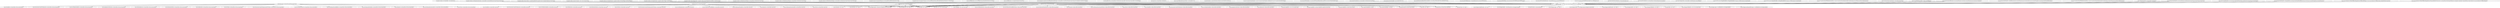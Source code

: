 digraph "Call_Graph" {
    "<simple.logic.Logic: void <init>(int,java.lang.String,java.util.List,java.lang.String)>"
    "<java.util.logging.Logger: void <clinit>()>"
    "<simple.logic.Logic: void <init>(int,java.lang.String,java.util.List,java.lang.String)>"->"<java.util.logging.Logger: void <clinit>()>";
    "<java.util.logging.Logger: java.util.logging.Logger getLogger(java.lang.String)>"
    "<simple.logic.Logic: void <init>(int,java.lang.String,java.util.List,java.lang.String)>"->"<java.util.logging.Logger: java.util.logging.Logger getLogger(java.lang.String)>";
    "<java.lang.Object: void <clinit>()>"
    "<simple.logic.Logic: void <init>(int,java.lang.String,java.util.List,java.lang.String)>"->"<java.lang.Object: void <clinit>()>";
    "<java.util.logging.SimpleFormatter: void <clinit>()>"
    "<simple.logic.Logic: void <init>(int,java.lang.String,java.util.List,java.lang.String)>"->"<java.util.logging.SimpleFormatter: void <clinit>()>";
    "<simple.logic.Logic: void <init>(int,java.lang.String,java.util.List,java.lang.String)>"->"<java.lang.Object: void <clinit>()>";
    "<java.util.logging.Handler: void <clinit>()>"
    "<simple.logic.Logic: void <init>(int,java.lang.String,java.util.List,java.lang.String)>"->"<java.util.logging.Handler: void <clinit>()>";
    "<java.util.logging.FileHandler: void <clinit>()>"
    "<simple.logic.Logic: void <init>(int,java.lang.String,java.util.List,java.lang.String)>"->"<java.util.logging.FileHandler: void <clinit>()>";
    "<simple.logic.Logic: void <init>(int,java.lang.String,java.util.List,java.lang.String)>"->"<java.lang.Object: void <clinit>()>";
    "<simple.logic.Logic: java.lang.String create()>"
    "<java.util.ArrayList: void <clinit>()>"
    "<simple.logic.Logic: java.lang.String create()>"->"<java.util.ArrayList: void <clinit>()>";
    "<simple.logic.Logic: java.lang.String create()>"->"<java.lang.Object: void <clinit>()>";
    "<java.util.logging.Level: void <clinit>()>"
    "<simple.logic.Logic: java.lang.String create()>"->"<java.util.logging.Level: void <clinit>()>";
    "<simple.logic.Logic: java.lang.String create()>"->"<java.lang.Object: void <clinit>()>";
    "<simple.logic.Logic: java.lang.String create()>"->"<java.util.logging.Level: void <clinit>()>";
    "<simple.logic.Logic: java.lang.String create()>"->"<java.lang.Object: void <clinit>()>";
    "<simple.logic.Logic: java.lang.String read()>"
    "<java.io.File: void <clinit>()>"
    "<simple.logic.Logic: java.lang.String read()>"->"<java.io.File: void <clinit>()>";
    "<java.lang.String: java.lang.String valueOf(char)>"
    "<simple.logic.Logic: java.lang.String read()>"->"<java.lang.String: java.lang.String valueOf(char)>";
    "<simple.logic.Logic: java.lang.String read()>"->"<java.lang.String: java.lang.String valueOf(char)>";
    "<simple.logic.Logic: java.lang.String read()>"->"<java.lang.Object: void <clinit>()>";
    "<simple.logic.Logic: java.lang.String read()>"->"<java.util.logging.Level: void <clinit>()>";
    "<simple.logic.Logic: java.lang.String read()>"->"<java.lang.Object: void <clinit>()>";
    "<simple.logic.Logic: java.lang.String read()>"->"<java.util.logging.Level: void <clinit>()>";
    "<simple.logic.Logic: java.lang.String read()>"->"<java.lang.Object: void <clinit>()>";
    "<simple.logic.Logic: java.lang.String read()>"->"<java.util.logging.Level: void <clinit>()>";
    "<simple.logic.Logic: java.lang.String read()>"->"<java.lang.Object: void <clinit>()>";
    "<java.lang.String: void <clinit>()>"
    "<simple.logic.Logic: java.lang.String read()>"->"<java.lang.String: void <clinit>()>";
    "<simple.logic.Logic: java.lang.String read()>"->"<java.lang.Object: void <clinit>()>";
    "<simple.logic.Logic: java.lang.String read()>"->"<java.lang.Object: void <clinit>()>";
    "<simple.logic.Logic: java.lang.String read()>"->"<java.util.logging.Level: void <clinit>()>";
    "<simple.logic.Logic: java.lang.String read()>"->"<java.lang.Object: void <clinit>()>";
    "<simple.logic.Logic: java.lang.String read()>"->"<java.lang.String: void <clinit>()>";
    "<simple.logic.Logic: java.lang.String read()>"->"<java.lang.Object: void <clinit>()>";
    "<simple.logic.Logic: java.lang.String read()>"->"<java.lang.Object: void <clinit>()>";
    "<simple.logic.Logic: java.lang.String update(java.lang.String)>"
    "<simple.logic.Logic: java.lang.String update(java.lang.String)>"->"<java.util.logging.Level: void <clinit>()>";
    "<simple.logic.Logic: java.lang.String update(java.lang.String)>"->"<java.lang.Object: void <clinit>()>";
    "<simple.logic.Logic: java.lang.String delete()>"
    "<simple.logic.Logic: java.lang.String delete()>"->"<java.util.logging.Level: void <clinit>()>";
    "<simple.logic.Logic: java.lang.String delete()>"->"<java.lang.Object: void <clinit>()>";
    "<org.apache.catalina.core.StandardHost: void startInternal()>"
    "<org.apache.catalina.core.StandardHost: void startInternal()>"->"<simple.logic.Logic: void <init>(int,java.lang.String,java.util.List,java.lang.String)>";
    "<org.apache.catalina.core.NamingContextListener: java.lang.Object constructEnvEntry(java.lang.String,java.lang.String)>"
    "<org.apache.catalina.core.NamingContextListener: java.lang.Object constructEnvEntry(java.lang.String,java.lang.String)>"->"<simple.logic.Logic: void <init>(int,java.lang.String,java.util.List,java.lang.String)>";
    "<org.apache.catalina.core.NamingContextListener: java.lang.Object constructEnvEntry(java.lang.String,java.lang.String)>"->"<simple.logic.Logic: void <init>(int,java.lang.String,java.util.List,java.lang.String)>";
    "<org.apache.catalina.startup.Catalina: void addClusterRuleSet(org.apache.tomcat.util.digester.Digester,java.lang.String)>"
    "<org.apache.catalina.startup.Catalina: void addClusterRuleSet(org.apache.tomcat.util.digester.Digester,java.lang.String)>"->"<simple.logic.Logic: void <init>(int,java.lang.String,java.util.List,java.lang.String)>";
    "<org.apache.catalina.connector.Connector: void <init>(java.lang.String)>"
    "<org.apache.catalina.connector.Connector: void <init>(java.lang.String)>"->"<simple.logic.Logic: void <init>(int,java.lang.String,java.util.List,java.lang.String)>";
    "<org.apache.catalina.core.StandardContext: org.apache.catalina.util.CharsetMapper getCharsetMapper()>"
    "<org.apache.catalina.core.StandardContext: org.apache.catalina.util.CharsetMapper getCharsetMapper()>"->"<simple.logic.Logic: void <init>(int,java.lang.String,java.util.List,java.lang.String)>";
    "<org.apache.catalina.core.StandardContext: org.apache.catalina.Wrapper createWrapper()>"
    "<org.apache.catalina.core.StandardContext: org.apache.catalina.Wrapper createWrapper()>"->"<simple.logic.Logic: void <init>(int,java.lang.String,java.util.List,java.lang.String)>";
    "<org.apache.catalina.core.StandardContext: org.apache.catalina.Wrapper createWrapper()>"->"<simple.logic.Logic: void <init>(int,java.lang.String,java.util.List,java.lang.String)>";
    "<org.apache.catalina.core.StandardContext: org.apache.catalina.Wrapper createWrapper()>"->"<simple.logic.Logic: void <init>(int,java.lang.String,java.util.List,java.lang.String)>";
    "<org.apache.catalina.loader.WebappLoader: org.apache.catalina.loader.WebappClassLoaderBase createClassLoader()>"
    "<org.apache.catalina.loader.WebappLoader: org.apache.catalina.loader.WebappClassLoaderBase createClassLoader()>"->"<simple.logic.Logic: void <init>(int,java.lang.String,java.util.List,java.lang.String)>";
    "<org.apache.catalina.core.DefaultInstanceManager: java.lang.Object newInstance(java.lang.Class)>"
    "<org.apache.catalina.core.DefaultInstanceManager: java.lang.Object newInstance(java.lang.Class)>"->"<simple.logic.Logic: void <init>(int,java.lang.String,java.util.List,java.lang.String)>";
    "<org.apache.catalina.core.DefaultInstanceManager: java.lang.Object newInstance(java.lang.String)>"
    "<org.apache.catalina.core.DefaultInstanceManager: java.lang.Object newInstance(java.lang.String)>"->"<simple.logic.Logic: void <init>(int,java.lang.String,java.util.List,java.lang.String)>";
    "<org.apache.catalina.core.DefaultInstanceManager: java.lang.Object newInstance(java.lang.String,java.lang.ClassLoader)>"
    "<org.apache.catalina.core.DefaultInstanceManager: java.lang.Object newInstance(java.lang.String,java.lang.ClassLoader)>"->"<simple.logic.Logic: void <init>(int,java.lang.String,java.util.List,java.lang.String)>";
    "<org.apache.tomcat.util.compat.Jre9Compat: java.util.jar.JarFile jarFileNewInstance(java.io.File)>"
    "<org.apache.tomcat.util.compat.Jre9Compat: java.util.jar.JarFile jarFileNewInstance(java.io.File)>"->"<simple.logic.Logic: void <init>(int,java.lang.String,java.util.List,java.lang.String)>";
    "<org.apache.tomcat.util.compat.Jre7Compat: java.util.zip.GZIPOutputStream getFlushableGZipOutputStream(java.io.OutputStream)>"
    "<org.apache.tomcat.util.compat.Jre7Compat: java.util.zip.GZIPOutputStream getFlushableGZipOutputStream(java.io.OutputStream)>"->"<simple.logic.Logic: void <init>(int,java.lang.String,java.util.List,java.lang.String)>";
    "<java.awt.AWTKeyStroke: java.awt.AWTKeyStroke getCachedStroke(char,int,int,boolean)>"
    "<java.awt.AWTKeyStroke: java.awt.AWTKeyStroke getCachedStroke(char,int,int,boolean)>"->"<simple.logic.Logic: void <init>(int,java.lang.String,java.util.List,java.lang.String)>";
    "<java.awt.AWTKeyStroke: void registerSubclass(java.lang.Class)>"
    "<java.awt.AWTKeyStroke: void registerSubclass(java.lang.Class)>"->"<simple.logic.Logic: void <init>(int,java.lang.String,java.util.List,java.lang.String)>";
    "<javax.management.openmbean.OpenMBeanAttributeInfoSupport: java.lang.Object convertFromString(java.lang.String,javax.management.openmbean.OpenType)>"
    "<javax.management.openmbean.OpenMBeanAttributeInfoSupport: java.lang.Object convertFromString(java.lang.String,javax.management.openmbean.OpenType)>"->"<simple.logic.Logic: void <init>(int,java.lang.String,java.util.List,java.lang.String)>";
    "<java.lang.reflect.Proxy: java.lang.Object newInstance(java.lang.reflect.Constructor,java.lang.reflect.InvocationHandler)>"
    "<java.lang.reflect.Proxy: java.lang.Object newInstance(java.lang.reflect.Constructor,java.lang.reflect.InvocationHandler)>"->"<simple.logic.Logic: void <init>(int,java.lang.String,java.util.List,java.lang.String)>";
    "<java.lang.Object: void <init>()>"
    "<simple.logic.Logic: void <init>(int,java.lang.String,java.util.List,java.lang.String)>"->"<java.lang.Object: void <init>()>";
    "<java.util.logging.FileHandler: void <init>(java.lang.String)>"
    "<simple.logic.Logic: void <init>(int,java.lang.String,java.util.List,java.lang.String)>"->"<java.util.logging.FileHandler: void <init>(java.lang.String)>";
    "<java.util.logging.Logger: void addHandler(java.util.logging.Handler)>"
    "<simple.logic.Logic: void <init>(int,java.lang.String,java.util.List,java.lang.String)>"->"<java.util.logging.Logger: void addHandler(java.util.logging.Handler)>";
    "<java.util.logging.LogManager$RootLogger: void addHandler(java.util.logging.Handler)>"
    "<simple.logic.Logic: void <init>(int,java.lang.String,java.util.List,java.lang.String)>"->"<java.util.logging.LogManager$RootLogger: void addHandler(java.util.logging.Handler)>";
    "<java.util.logging.SimpleFormatter: void <init>()>"
    "<simple.logic.Logic: void <init>(int,java.lang.String,java.util.List,java.lang.String)>"->"<java.util.logging.SimpleFormatter: void <init>()>";
    "<java.util.logging.Handler: void setFormatter(java.util.logging.Formatter)>"
    "<simple.logic.Logic: void <init>(int,java.lang.String,java.util.List,java.lang.String)>"->"<java.util.logging.Handler: void setFormatter(java.util.logging.Formatter)>";
    "<java.lang.Throwable: void printStackTrace()>"
    "<simple.logic.Logic: void <init>(int,java.lang.String,java.util.List,java.lang.String)>"->"<java.lang.Throwable: void printStackTrace()>";
    "<simple.logic.Logic: void <init>(int,java.lang.String,java.util.List,java.lang.String)>"->"<java.lang.Throwable: void printStackTrace()>";
    "<java.util.ArrayList: void <init>()>"
    "<simple.logic.Logic: java.lang.String create()>"->"<java.util.ArrayList: void <init>()>";
    "<java.util.logging.Logger: void log(java.util.logging.Level,java.lang.String)>"
    "<simple.logic.Logic: java.lang.String create()>"->"<java.util.logging.Logger: void log(java.util.logging.Level,java.lang.String)>";
    "<simple.logic.Logic: java.lang.String create()>"->"<java.util.logging.Logger: void log(java.util.logging.Level,java.lang.String)>";
    "<java.io.File: void <init>(java.lang.String)>"
    "<simple.logic.Logic: java.lang.String read()>"->"<java.io.File: void <init>(java.lang.String)>";
    "<java.io.FileReader: void <init>(java.io.File)>"
    "<simple.logic.Logic: java.lang.String read()>"->"<java.io.FileReader: void <init>(java.io.File)>";
    "<sun.awt.util.IdentityArrayList: boolean add(java.lang.Object)>"
    "<simple.logic.Logic: java.lang.String read()>"->"<sun.awt.util.IdentityArrayList: boolean add(java.lang.Object)>";
    "<java.util.Collections$UnmodifiableCollection: boolean add(java.lang.Object)>"
    "<simple.logic.Logic: java.lang.String read()>"->"<java.util.Collections$UnmodifiableCollection: boolean add(java.lang.Object)>";
    "<java.util.Collections$CheckedCollection: boolean add(java.lang.Object)>"
    "<simple.logic.Logic: java.lang.String read()>"->"<java.util.Collections$CheckedCollection: boolean add(java.lang.Object)>";
    "<java.util.ArrayList: boolean add(java.lang.Object)>"
    "<simple.logic.Logic: java.lang.String read()>"->"<java.util.ArrayList: boolean add(java.lang.Object)>";
    "<java.util.Collections$SynchronizedCollection: boolean add(java.lang.Object)>"
    "<simple.logic.Logic: java.lang.String read()>"->"<java.util.Collections$SynchronizedCollection: boolean add(java.lang.Object)>";
    "<java.util.Vector: boolean add(java.lang.Object)>"
    "<simple.logic.Logic: java.lang.String read()>"->"<java.util.Vector: boolean add(java.lang.Object)>";
    "<java.util.LinkedList: boolean add(java.lang.Object)>"
    "<simple.logic.Logic: java.lang.String read()>"->"<java.util.LinkedList: boolean add(java.lang.Object)>";
    "<java.util.concurrent.CopyOnWriteArrayList: boolean add(java.lang.Object)>"
    "<simple.logic.Logic: java.lang.String read()>"->"<java.util.concurrent.CopyOnWriteArrayList: boolean add(java.lang.Object)>";
    "<sun.awt.util.IdentityLinkedList: boolean add(java.lang.Object)>"
    "<simple.logic.Logic: java.lang.String read()>"->"<sun.awt.util.IdentityLinkedList: boolean add(java.lang.Object)>";
    "<javax.management.AttributeList: boolean add(java.lang.Object)>"
    "<simple.logic.Logic: java.lang.String read()>"->"<javax.management.AttributeList: boolean add(java.lang.Object)>";
    "<java.util.AbstractList: boolean add(java.lang.Object)>"
    "<simple.logic.Logic: java.lang.String read()>"->"<java.util.AbstractList: boolean add(java.lang.Object)>";
    "<java.lang.StringBuilder: void <init>(java.lang.String)>"
    "<simple.logic.Logic: java.lang.String read()>"->"<java.lang.StringBuilder: void <init>(java.lang.String)>";
    "<java.lang.StringBuilder: java.lang.StringBuilder append(java.lang.String)>"
    "<simple.logic.Logic: java.lang.String read()>"->"<java.lang.StringBuilder: java.lang.StringBuilder append(java.lang.String)>";
    "<simple.logic.Logic: java.lang.String read()>"->"<java.lang.StringBuilder: java.lang.StringBuilder append(java.lang.String)>";
    "<java.lang.StringBuilder: java.lang.String toString()>"
    "<simple.logic.Logic: java.lang.String read()>"->"<java.lang.StringBuilder: java.lang.String toString()>";
    "<simple.logic.Logic: java.lang.String read()>"->"<java.util.logging.Logger: void log(java.util.logging.Level,java.lang.String)>";
    "<java.io.InputStreamReader: int read()>"
    "<simple.logic.Logic: java.lang.String read()>"->"<java.io.InputStreamReader: int read()>";
    "<java.io.InputStreamReader: void close()>"
    "<simple.logic.Logic: java.lang.String read()>"->"<java.io.InputStreamReader: void close()>";
    "<java.lang.Throwable: java.lang.String toString()>"
    "<simple.logic.Logic: java.lang.String read()>"->"<java.lang.Throwable: java.lang.String toString()>";
    "<simple.logic.Logic: java.lang.String read()>"->"<java.util.logging.Logger: void log(java.util.logging.Level,java.lang.String)>";
    "<simple.logic.Logic: java.lang.String read()>"->"<java.lang.Throwable: java.lang.String toString()>";
    "<simple.logic.Logic: java.lang.String read()>"->"<java.util.logging.Logger: void log(java.util.logging.Level,java.lang.String)>";
    "<simple.logic.Logic: java.lang.String read()>"->"<java.util.logging.Logger: void log(java.util.logging.Level,java.lang.String)>";
    "<sun.awt.util.IdentityArrayList: java.lang.Object set(int,java.lang.Object)>"
    "<simple.logic.Logic: java.lang.String update(java.lang.String)>"->"<sun.awt.util.IdentityArrayList: java.lang.Object set(int,java.lang.Object)>";
    "<java.util.Collections$UnmodifiableList: java.lang.Object set(int,java.lang.Object)>"
    "<simple.logic.Logic: java.lang.String update(java.lang.String)>"->"<java.util.Collections$UnmodifiableList: java.lang.Object set(int,java.lang.Object)>";
    "<java.util.Collections$CheckedList: java.lang.Object set(int,java.lang.Object)>"
    "<simple.logic.Logic: java.lang.String update(java.lang.String)>"->"<java.util.Collections$CheckedList: java.lang.Object set(int,java.lang.Object)>";
    "<java.util.ArrayList: java.lang.Object set(int,java.lang.Object)>"
    "<simple.logic.Logic: java.lang.String update(java.lang.String)>"->"<java.util.ArrayList: java.lang.Object set(int,java.lang.Object)>";
    "<java.util.Collections$SynchronizedList: java.lang.Object set(int,java.lang.Object)>"
    "<simple.logic.Logic: java.lang.String update(java.lang.String)>"->"<java.util.Collections$SynchronizedList: java.lang.Object set(int,java.lang.Object)>";
    "<java.util.Vector: java.lang.Object set(int,java.lang.Object)>"
    "<simple.logic.Logic: java.lang.String update(java.lang.String)>"->"<java.util.Vector: java.lang.Object set(int,java.lang.Object)>";
    "<java.util.LinkedList: java.lang.Object set(int,java.lang.Object)>"
    "<simple.logic.Logic: java.lang.String update(java.lang.String)>"->"<java.util.LinkedList: java.lang.Object set(int,java.lang.Object)>";
    "<java.util.concurrent.CopyOnWriteArrayList: java.lang.Object set(int,java.lang.Object)>"
    "<simple.logic.Logic: java.lang.String update(java.lang.String)>"->"<java.util.concurrent.CopyOnWriteArrayList: java.lang.Object set(int,java.lang.Object)>";
    "<sun.awt.util.IdentityLinkedList: java.lang.Object set(int,java.lang.Object)>"
    "<simple.logic.Logic: java.lang.String update(java.lang.String)>"->"<sun.awt.util.IdentityLinkedList: java.lang.Object set(int,java.lang.Object)>";
    "<javax.management.AttributeList: java.lang.Object set(int,java.lang.Object)>"
    "<simple.logic.Logic: java.lang.String update(java.lang.String)>"->"<javax.management.AttributeList: java.lang.Object set(int,java.lang.Object)>";
    "<java.util.Arrays$ArrayList: java.lang.Object set(int,java.lang.Object)>"
    "<simple.logic.Logic: java.lang.String update(java.lang.String)>"->"<java.util.Arrays$ArrayList: java.lang.Object set(int,java.lang.Object)>";
    "<java.util.ArrayList$SubList: java.lang.Object set(int,java.lang.Object)>"
    "<simple.logic.Logic: java.lang.String update(java.lang.String)>"->"<java.util.ArrayList$SubList: java.lang.Object set(int,java.lang.Object)>";
    "<java.util.AbstractList: java.lang.Object set(int,java.lang.Object)>"
    "<simple.logic.Logic: java.lang.String update(java.lang.String)>"->"<java.util.AbstractList: java.lang.Object set(int,java.lang.Object)>";
    "<java.util.SubList: java.lang.Object set(int,java.lang.Object)>"
    "<simple.logic.Logic: java.lang.String update(java.lang.String)>"->"<java.util.SubList: java.lang.Object set(int,java.lang.Object)>";
    "<java.util.concurrent.CopyOnWriteArrayList$COWSubList: java.lang.Object set(int,java.lang.Object)>"
    "<simple.logic.Logic: java.lang.String update(java.lang.String)>"->"<java.util.concurrent.CopyOnWriteArrayList$COWSubList: java.lang.Object set(int,java.lang.Object)>";
    "<simple.logic.Logic: java.lang.String update(java.lang.String)>"->"<java.util.logging.Logger: void log(java.util.logging.Level,java.lang.String)>";
    "<sun.awt.util.IdentityArrayList: java.lang.Object remove(int)>"
    "<simple.logic.Logic: java.lang.String delete()>"->"<sun.awt.util.IdentityArrayList: java.lang.Object remove(int)>";
    "<java.util.Collections$UnmodifiableList: java.lang.Object remove(int)>"
    "<simple.logic.Logic: java.lang.String delete()>"->"<java.util.Collections$UnmodifiableList: java.lang.Object remove(int)>";
    "<java.util.Collections$CheckedList: java.lang.Object remove(int)>"
    "<simple.logic.Logic: java.lang.String delete()>"->"<java.util.Collections$CheckedList: java.lang.Object remove(int)>";
    "<java.util.ArrayList: java.lang.Object remove(int)>"
    "<simple.logic.Logic: java.lang.String delete()>"->"<java.util.ArrayList: java.lang.Object remove(int)>";
    "<java.util.Collections$SynchronizedList: java.lang.Object remove(int)>"
    "<simple.logic.Logic: java.lang.String delete()>"->"<java.util.Collections$SynchronizedList: java.lang.Object remove(int)>";
    "<java.util.Vector: java.lang.Object remove(int)>"
    "<simple.logic.Logic: java.lang.String delete()>"->"<java.util.Vector: java.lang.Object remove(int)>";
    "<java.util.LinkedList: java.lang.Object remove(int)>"
    "<simple.logic.Logic: java.lang.String delete()>"->"<java.util.LinkedList: java.lang.Object remove(int)>";
    "<java.util.concurrent.CopyOnWriteArrayList: java.lang.Object remove(int)>"
    "<simple.logic.Logic: java.lang.String delete()>"->"<java.util.concurrent.CopyOnWriteArrayList: java.lang.Object remove(int)>";
    "<sun.awt.util.IdentityLinkedList: java.lang.Object remove(int)>"
    "<simple.logic.Logic: java.lang.String delete()>"->"<sun.awt.util.IdentityLinkedList: java.lang.Object remove(int)>";
    "<java.util.AbstractList: java.lang.Object remove(int)>"
    "<simple.logic.Logic: java.lang.String delete()>"->"<java.util.AbstractList: java.lang.Object remove(int)>";
    "<java.util.ArrayList$SubList: java.lang.Object remove(int)>"
    "<simple.logic.Logic: java.lang.String delete()>"->"<java.util.ArrayList$SubList: java.lang.Object remove(int)>";
    "<java.util.SubList: java.lang.Object remove(int)>"
    "<simple.logic.Logic: java.lang.String delete()>"->"<java.util.SubList: java.lang.Object remove(int)>";
    "<java.util.concurrent.CopyOnWriteArrayList$COWSubList: java.lang.Object remove(int)>"
    "<simple.logic.Logic: java.lang.String delete()>"->"<java.util.concurrent.CopyOnWriteArrayList$COWSubList: java.lang.Object remove(int)>";
    "<simple.logic.Logic: java.lang.String delete()>"->"<java.util.logging.Logger: void log(java.util.logging.Level,java.lang.String)>";
    "<java.lang.Class: java.lang.Object newInstance()>"
    "<java.lang.Class: java.lang.Object newInstance()>"->"<simple.logic.Logic: void <init>(int,java.lang.String,java.util.List,java.lang.String)>";
    "<javax.swing.UIDefaults$ProxyLazyValue$1: java.lang.Object run()>"
    "<javax.swing.UIDefaults$ProxyLazyValue$1: java.lang.Object run()>"->"<simple.logic.Logic: void <init>(int,java.lang.String,java.util.List,java.lang.String)>";
    "<sun.font.FontScaler: sun.font.FontScaler getScaler(sun.font.Font2D,int,boolean,int)>"
    "<sun.font.FontScaler: sun.font.FontScaler getScaler(sun.font.Font2D,int,boolean,int)>"->"<simple.logic.Logic: void <init>(int,java.lang.String,java.util.List,java.lang.String)>";
    "<sun.net.www.protocol.http.Negotiator: sun.net.www.protocol.http.Negotiator getNegotiator(sun.net.www.protocol.http.HttpCallerInfo)>"
    "<sun.net.www.protocol.http.Negotiator: sun.net.www.protocol.http.Negotiator getNegotiator(sun.net.www.protocol.http.HttpCallerInfo)>"->"<simple.logic.Logic: void <init>(int,java.lang.String,java.util.List,java.lang.String)>";
    "<sun.security.x509.OtherName: sun.security.x509.GeneralNameInterface getGNI(sun.security.util.ObjectIdentifier,byte[])>"
    "<sun.security.x509.OtherName: sun.security.x509.GeneralNameInterface getGNI(sun.security.util.ObjectIdentifier,byte[])>"->"<simple.logic.Logic: void <init>(int,java.lang.String,java.util.List,java.lang.String)>";
    "<java.security.Provider$Service: java.lang.Object newInstance(java.lang.Object)>"
    "<java.security.Provider$Service: java.lang.Object newInstance(java.lang.Object)>"->"<simple.logic.Logic: void <init>(int,java.lang.String,java.util.List,java.lang.String)>";
    "<java.security.Provider$Service: java.lang.Object newInstance(java.lang.Object)>"->"<simple.logic.Logic: void <init>(int,java.lang.String,java.util.List,java.lang.String)>";
    "<sun.security.jca.ProviderConfig$2: java.security.Provider run()>"
    "<sun.security.jca.ProviderConfig$2: java.security.Provider run()>"->"<simple.logic.Logic: void <init>(int,java.lang.String,java.util.List,java.lang.String)>";
    "<java.nio.file.FileSystems$DefaultFileSystemHolder: java.nio.file.spi.FileSystemProvider getDefaultProvider()>"
    "<java.nio.file.FileSystems$DefaultFileSystemHolder: java.nio.file.spi.FileSystemProvider getDefaultProvider()>"->"<simple.logic.Logic: void <init>(int,java.lang.String,java.util.List,java.lang.String)>";
    "<sun.security.x509.CRLExtensions: void parseExtension(sun.security.x509.Extension)>"
    "<sun.security.x509.CRLExtensions: void parseExtension(sun.security.x509.Extension)>"->"<simple.logic.Logic: void <init>(int,java.lang.String,java.util.List,java.lang.String)>";
    "<sun.security.x509.X500Name: javax.security.auth.x500.X500Principal asX500Principal()>"
    "<sun.security.x509.X500Name: javax.security.auth.x500.X500Principal asX500Principal()>"->"<simple.logic.Logic: void <init>(int,java.lang.String,java.util.List,java.lang.String)>";
    "<sun.security.x509.CertificateExtensions: void parseExtension(sun.security.x509.Extension)>"
    "<sun.security.x509.CertificateExtensions: void parseExtension(sun.security.x509.Extension)>"->"<simple.logic.Logic: void <init>(int,java.lang.String,java.util.List,java.lang.String)>";
    "<sun.net.www.protocol.http.HttpURLConnection$6: java.io.IOException run()>"
    "<sun.net.www.protocol.http.HttpURLConnection$6: java.io.IOException run()>"->"<simple.logic.Logic: void <init>(int,java.lang.String,java.util.List,java.lang.String)>";
    "<java.lang.SystemClassLoaderAction: java.lang.ClassLoader run()>"
    "<java.lang.SystemClassLoaderAction: java.lang.ClassLoader run()>"->"<simple.logic.Logic: void <init>(int,java.lang.String,java.util.List,java.lang.String)>";
    "<java.security.Provider$Service: java.lang.Object newInstanceGeneric(java.lang.Object)>"
    "<java.security.Provider$Service: java.lang.Object newInstanceGeneric(java.lang.Object)>"->"<simple.logic.Logic: void <init>(int,java.lang.String,java.util.List,java.lang.String)>";
    "<java.security.Provider$Service: java.lang.Object newInstanceGeneric(java.lang.Object)>"->"<simple.logic.Logic: void <init>(int,java.lang.String,java.util.List,java.lang.String)>";
    "<sun.swing.SwingLazyValue: java.lang.Object createValue(javax.swing.UIDefaults)>"
    "<sun.swing.SwingLazyValue: java.lang.Object createValue(javax.swing.UIDefaults)>"->"<simple.logic.Logic: void <init>(int,java.lang.String,java.util.List,java.lang.String)>";
    "<sun.nio.ch.Util: java.nio.MappedByteBuffer newMappedByteBuffer(int,long,java.io.FileDescriptor,java.lang.Runnable)>"
    "<sun.nio.ch.Util: java.nio.MappedByteBuffer newMappedByteBuffer(int,long,java.io.FileDescriptor,java.lang.Runnable)>"->"<simple.logic.Logic: void <init>(int,java.lang.String,java.util.List,java.lang.String)>";
    "<sun.nio.ch.Util: java.nio.MappedByteBuffer newMappedByteBufferR(int,long,java.io.FileDescriptor,java.lang.Runnable)>"
    "<sun.nio.ch.Util: java.nio.MappedByteBuffer newMappedByteBufferR(int,long,java.io.FileDescriptor,java.lang.Runnable)>"->"<simple.logic.Logic: void <init>(int,java.lang.String,java.util.List,java.lang.String)>";
    "<sun.net.www.protocol.http.NTLMAuthenticationProxy: sun.net.www.protocol.http.AuthenticationInfo create(boolean,java.net.URL,java.net.PasswordAuthentication)>"
    "<sun.net.www.protocol.http.NTLMAuthenticationProxy: sun.net.www.protocol.http.AuthenticationInfo create(boolean,java.net.URL,java.net.PasswordAuthentication)>"->"<simple.logic.Logic: void <init>(int,java.lang.String,java.util.List,java.lang.String)>";
    "<javax.security.auth.login.LoginContext: void invoke(java.lang.String)>"
    "<javax.security.auth.login.LoginContext: void invoke(java.lang.String)>"->"<simple.logic.Logic: void <init>(int,java.lang.String,java.util.List,java.lang.String)>";
    "<javax.swing.JTable$GenericEditor: boolean stopCellEditing()>"
    "<javax.swing.JTable$GenericEditor: boolean stopCellEditing()>"->"<simple.logic.Logic: void <init>(int,java.lang.String,java.util.List,java.lang.String)>";
    "<java.security.UnresolvedPermission: java.security.Permission resolve(java.security.Permission,java.security.cert.Certificate[])>"
    "<java.security.UnresolvedPermission: java.security.Permission resolve(java.security.Permission,java.security.cert.Certificate[])>"->"<simple.logic.Logic: void <init>(int,java.lang.String,java.util.List,java.lang.String)>";
    "<java.security.UnresolvedPermission: java.security.Permission resolve(java.security.Permission,java.security.cert.Certificate[])>"->"<simple.logic.Logic: void <init>(int,java.lang.String,java.util.List,java.lang.String)>";
    "<java.security.UnresolvedPermission: java.security.Permission resolve(java.security.Permission,java.security.cert.Certificate[])>"->"<simple.logic.Logic: void <init>(int,java.lang.String,java.util.List,java.lang.String)>";
    "<java.security.UnresolvedPermission: java.security.Permission resolve(java.security.Permission,java.security.cert.Certificate[])>"->"<simple.logic.Logic: void <init>(int,java.lang.String,java.util.List,java.lang.String)>";
    "<java.security.UnresolvedPermission: java.security.Permission resolve(java.security.Permission,java.security.cert.Certificate[])>"->"<simple.logic.Logic: void <init>(int,java.lang.String,java.util.List,java.lang.String)>";
    "<java.security.UnresolvedPermission: java.security.Permission resolve(java.security.Permission,java.security.cert.Certificate[])>"->"<simple.logic.Logic: void <init>(int,java.lang.String,java.util.List,java.lang.String)>";
    "<sun.security.provider.PolicyFile: void addPermissions(java.security.Permissions,java.security.CodeSource,java.security.Principal[],sun.security.provider.PolicyFile$PolicyEntry)>"
    "<sun.security.provider.PolicyFile: void addPermissions(java.security.Permissions,java.security.CodeSource,java.security.Principal[],sun.security.provider.PolicyFile$PolicyEntry)>"->"<simple.logic.Logic: void <init>(int,java.lang.String,java.util.List,java.lang.String)>";
    "<sun.net.www.protocol.http.NTLMAuthenticationProxy: sun.net.www.protocol.http.AuthenticationInfo create(boolean,java.lang.String,int,java.net.PasswordAuthentication)>"
    "<sun.net.www.protocol.http.NTLMAuthenticationProxy: sun.net.www.protocol.http.AuthenticationInfo create(boolean,java.lang.String,int,java.net.PasswordAuthentication)>"->"<simple.logic.Logic: void <init>(int,java.lang.String,java.util.List,java.lang.String)>";
    "<java.io.ObjectStreamClass: java.lang.Object newInstance()>"
    "<java.io.ObjectStreamClass: java.lang.Object newInstance()>"->"<simple.logic.Logic: void <init>(int,java.lang.String,java.util.List,java.lang.String)>";
    "<sun.security.provider.PolicyFile: java.security.Permission getInstance(java.lang.String,java.lang.String,java.lang.String)>"
    "<sun.security.provider.PolicyFile: java.security.Permission getInstance(java.lang.String,java.lang.String,java.lang.String)>"->"<simple.logic.Logic: void <init>(int,java.lang.String,java.util.List,java.lang.String)>";
    "<sun.security.provider.PolicyFile: java.security.Permission getInstance(java.lang.String,java.lang.String,java.lang.String)>"->"<simple.logic.Logic: void <init>(int,java.lang.String,java.util.List,java.lang.String)>";
    "<sun.security.provider.PolicyFile: java.security.Permission getInstance(java.lang.String,java.lang.String,java.lang.String)>"->"<simple.logic.Logic: void <init>(int,java.lang.String,java.util.List,java.lang.String)>";
    "<sun.security.provider.PolicyFile: java.security.Permission getInstance(java.lang.String,java.lang.String,java.lang.String)>"->"<simple.logic.Logic: void <init>(int,java.lang.String,java.util.List,java.lang.String)>";
    "<sun.security.provider.PolicyFile: java.security.Permission getInstance(java.lang.String,java.lang.String,java.lang.String)>"->"<simple.logic.Logic: void <init>(int,java.lang.String,java.util.List,java.lang.String)>";
    "<sun.security.provider.PolicyFile: java.security.Permission getInstance(java.lang.String,java.lang.String,java.lang.String)>"->"<simple.logic.Logic: void <init>(int,java.lang.String,java.util.List,java.lang.String)>";
    "<javax.crypto.CryptoPolicyParser: java.security.spec.AlgorithmParameterSpec getInstance(java.lang.String,java.lang.Integer[])>"
    "<javax.crypto.CryptoPolicyParser: java.security.spec.AlgorithmParameterSpec getInstance(java.lang.String,java.lang.Integer[])>"->"<simple.logic.Logic: void <init>(int,java.lang.String,java.util.List,java.lang.String)>";
    "<sun.security.provider.PolicyFile: void expandSelf(sun.security.provider.PolicyFile$SelfPermission,java.util.List,java.security.Principal[],java.security.Permissions)>"
    "<sun.security.provider.PolicyFile: void expandSelf(sun.security.provider.PolicyFile$SelfPermission,java.util.List,java.security.Principal[],java.security.Permissions)>"->"<simple.logic.Logic: void <init>(int,java.lang.String,java.util.List,java.lang.String)>";
    "<sun.security.provider.PolicyFile: void expandSelf(sun.security.provider.PolicyFile$SelfPermission,java.util.List,java.security.Principal[],java.security.Permissions)>"->"<simple.logic.Logic: void <init>(int,java.lang.String,java.util.List,java.lang.String)>";
    "<sun.security.provider.PolicyFile: void expandSelf(sun.security.provider.PolicyFile$SelfPermission,java.util.List,java.security.Principal[],java.security.Permissions)>"->"<simple.logic.Logic: void <init>(int,java.lang.String,java.util.List,java.lang.String)>";
    "<com.sun.jmx.mbeanserver.DefaultMXBeanMappingFactory$MXBeanRefMapping: com.sun.jmx.mbeanserver.MXBeanLookup lookupNotNull(java.lang.Class)>"
    "<com.sun.jmx.mbeanserver.DefaultMXBeanMappingFactory$MXBeanRefMapping: com.sun.jmx.mbeanserver.MXBeanLookup lookupNotNull(java.lang.Class)>"->"<simple.logic.Logic: void <init>(int,java.lang.String,java.util.List,java.lang.String)>";
    "<com.sun.jmx.mbeanserver.DefaultMXBeanMappingFactory$CompositeBuilderViaConstructor: java.lang.Object fromCompositeData(javax.management.openmbean.CompositeData,java.lang.String[],com.sun.jmx.mbeanserver.MXBeanMapping[])>"
    "<com.sun.jmx.mbeanserver.DefaultMXBeanMappingFactory$CompositeBuilderViaConstructor: java.lang.Object fromCompositeData(javax.management.openmbean.CompositeData,java.lang.String[],com.sun.jmx.mbeanserver.MXBeanMapping[])>"->"<simple.logic.Logic: void <init>(int,java.lang.String,java.util.List,java.lang.String)>";
}
